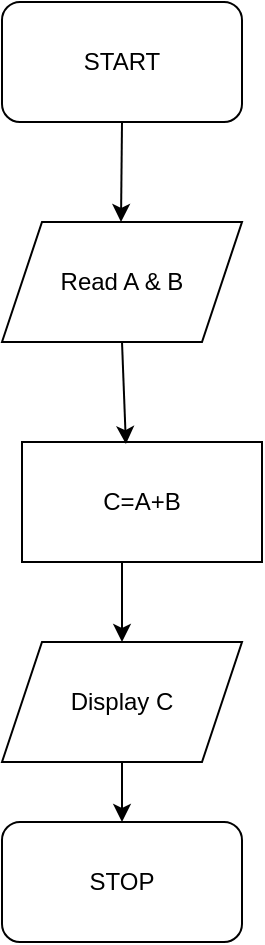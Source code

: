 <mxfile version="15.9.6" type="device"><diagram id="eHOVKLCXy8of992kyHZU" name="Page-1"><mxGraphModel dx="1038" dy="579" grid="1" gridSize="10" guides="1" tooltips="1" connect="1" arrows="1" fold="1" page="1" pageScale="1" pageWidth="827" pageHeight="1169" math="0" shadow="0"><root><mxCell id="0"/><mxCell id="1" parent="0"/><mxCell id="QrQ49XEeXCAVClhQE8E8-1" value="START" style="rounded=1;whiteSpace=wrap;html=1;" vertex="1" parent="1"><mxGeometry x="340" y="50" width="120" height="60" as="geometry"/></mxCell><mxCell id="QrQ49XEeXCAVClhQE8E8-2" value="STOP" style="rounded=1;whiteSpace=wrap;html=1;" vertex="1" parent="1"><mxGeometry x="340" y="460" width="120" height="60" as="geometry"/></mxCell><mxCell id="QrQ49XEeXCAVClhQE8E8-3" value="Read A &amp;amp; B" style="shape=parallelogram;perimeter=parallelogramPerimeter;whiteSpace=wrap;html=1;fixedSize=1;" vertex="1" parent="1"><mxGeometry x="340" y="160" width="120" height="60" as="geometry"/></mxCell><mxCell id="QrQ49XEeXCAVClhQE8E8-4" value="Display C" style="shape=parallelogram;perimeter=parallelogramPerimeter;whiteSpace=wrap;html=1;fixedSize=1;" vertex="1" parent="1"><mxGeometry x="340" y="370" width="120" height="60" as="geometry"/></mxCell><mxCell id="QrQ49XEeXCAVClhQE8E8-6" value="" style="endArrow=classic;html=1;rounded=0;exitX=0.5;exitY=1;exitDx=0;exitDy=0;" edge="1" parent="1" source="QrQ49XEeXCAVClhQE8E8-1"><mxGeometry width="50" height="50" relative="1" as="geometry"><mxPoint x="399.5" y="120" as="sourcePoint"/><mxPoint x="399.5" y="160" as="targetPoint"/></mxGeometry></mxCell><mxCell id="QrQ49XEeXCAVClhQE8E8-7" value="" style="endArrow=classic;html=1;rounded=0;" edge="1" parent="1" source="QrQ49XEeXCAVClhQE8E8-4" target="QrQ49XEeXCAVClhQE8E8-2"><mxGeometry width="50" height="50" relative="1" as="geometry"><mxPoint x="400" y="320" as="sourcePoint"/><mxPoint x="450" y="270" as="targetPoint"/></mxGeometry></mxCell><mxCell id="QrQ49XEeXCAVClhQE8E8-8" value="C=A+B" style="rounded=0;whiteSpace=wrap;html=1;" vertex="1" parent="1"><mxGeometry x="350" y="270" width="120" height="60" as="geometry"/></mxCell><mxCell id="QrQ49XEeXCAVClhQE8E8-9" value="" style="endArrow=classic;html=1;rounded=0;entryX=0.5;entryY=0;entryDx=0;entryDy=0;" edge="1" parent="1" target="QrQ49XEeXCAVClhQE8E8-4"><mxGeometry width="50" height="50" relative="1" as="geometry"><mxPoint x="400" y="330" as="sourcePoint"/><mxPoint x="450" y="270" as="targetPoint"/></mxGeometry></mxCell><mxCell id="QrQ49XEeXCAVClhQE8E8-10" value="" style="endArrow=classic;html=1;rounded=0;exitX=0.5;exitY=1;exitDx=0;exitDy=0;entryX=0.433;entryY=0.017;entryDx=0;entryDy=0;entryPerimeter=0;" edge="1" parent="1" source="QrQ49XEeXCAVClhQE8E8-3" target="QrQ49XEeXCAVClhQE8E8-8"><mxGeometry width="50" height="50" relative="1" as="geometry"><mxPoint x="400" y="320" as="sourcePoint"/><mxPoint x="450" y="270" as="targetPoint"/></mxGeometry></mxCell></root></mxGraphModel></diagram></mxfile>
